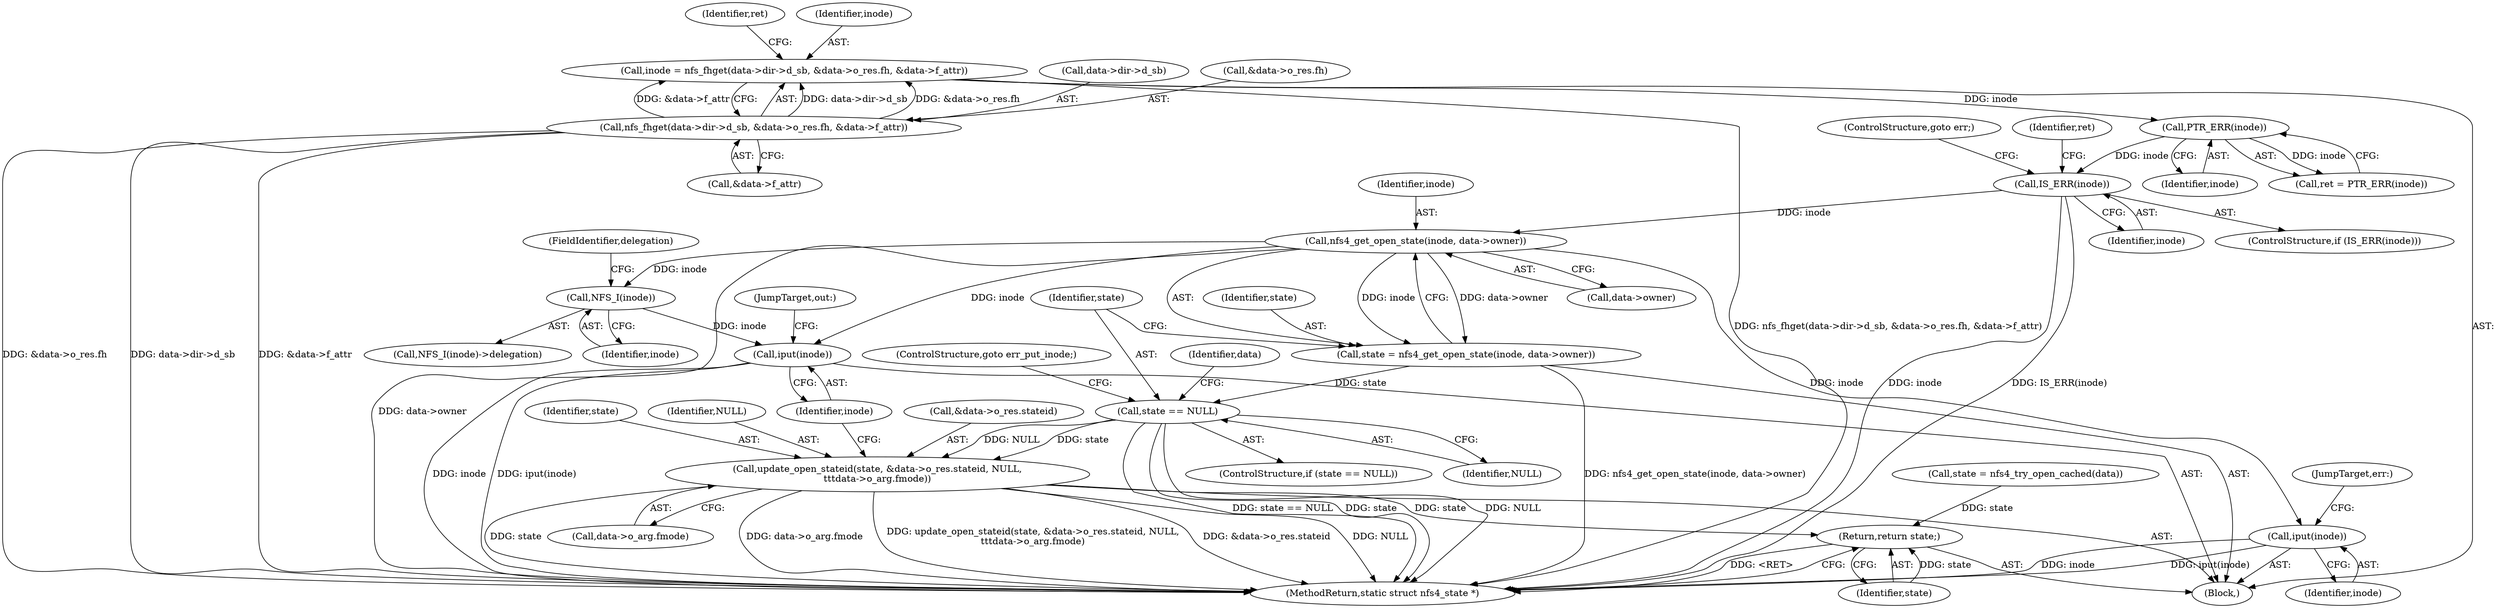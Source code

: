 digraph "0_linux_dc0b027dfadfcb8a5504f7d8052754bf8d501ab9_18@API" {
"1000167" [label="(Call,nfs4_get_open_state(inode, data->owner))"];
"1000158" [label="(Call,IS_ERR(inode))"];
"1000155" [label="(Call,PTR_ERR(inode))"];
"1000135" [label="(Call,inode = nfs_fhget(data->dir->d_sb, &data->o_res.fh, &data->f_attr))"];
"1000137" [label="(Call,nfs_fhget(data->dir->d_sb, &data->o_res.fh, &data->f_attr))"];
"1000165" [label="(Call,state = nfs4_get_open_state(inode, data->owner))"];
"1000173" [label="(Call,state == NULL)"];
"1000241" [label="(Call,update_open_stateid(state, &data->o_res.stateid, NULL,\n\t\t\tdata->o_arg.fmode))"];
"1000258" [label="(Return,return state;)"];
"1000195" [label="(Call,NFS_I(inode))"];
"1000255" [label="(Call,iput(inode))"];
"1000261" [label="(Call,iput(inode))"];
"1000258" [label="(Return,return state;)"];
"1000262" [label="(Identifier,inode)"];
"1000154" [label="(Identifier,ret)"];
"1000116" [label="(Call,state = nfs4_try_open_cached(data))"];
"1000267" [label="(MethodReturn,static struct nfs4_state *)"];
"1000159" [label="(Identifier,inode)"];
"1000155" [label="(Call,PTR_ERR(inode))"];
"1000172" [label="(ControlStructure,if (state == NULL))"];
"1000167" [label="(Call,nfs4_get_open_state(inode, data->owner))"];
"1000181" [label="(Identifier,data)"];
"1000102" [label="(Block,)"];
"1000136" [label="(Identifier,inode)"];
"1000255" [label="(Call,iput(inode))"];
"1000249" [label="(Identifier,NULL)"];
"1000138" [label="(Call,data->dir->d_sb)"];
"1000169" [label="(Call,data->owner)"];
"1000174" [label="(Identifier,state)"];
"1000243" [label="(Call,&data->o_res.stateid)"];
"1000168" [label="(Identifier,inode)"];
"1000153" [label="(Call,ret = PTR_ERR(inode))"];
"1000135" [label="(Call,inode = nfs_fhget(data->dir->d_sb, &data->o_res.fh, &data->f_attr))"];
"1000256" [label="(Identifier,inode)"];
"1000156" [label="(Identifier,inode)"];
"1000176" [label="(ControlStructure,goto err_put_inode;)"];
"1000149" [label="(Call,&data->f_attr)"];
"1000242" [label="(Identifier,state)"];
"1000257" [label="(JumpTarget,out:)"];
"1000263" [label="(JumpTarget,err:)"];
"1000197" [label="(FieldIdentifier,delegation)"];
"1000175" [label="(Identifier,NULL)"];
"1000250" [label="(Call,data->o_arg.fmode)"];
"1000196" [label="(Identifier,inode)"];
"1000160" [label="(ControlStructure,goto err;)"];
"1000173" [label="(Call,state == NULL)"];
"1000259" [label="(Identifier,state)"];
"1000158" [label="(Call,IS_ERR(inode))"];
"1000165" [label="(Call,state = nfs4_get_open_state(inode, data->owner))"];
"1000166" [label="(Identifier,state)"];
"1000162" [label="(Identifier,ret)"];
"1000241" [label="(Call,update_open_stateid(state, &data->o_res.stateid, NULL,\n\t\t\tdata->o_arg.fmode))"];
"1000157" [label="(ControlStructure,if (IS_ERR(inode)))"];
"1000195" [label="(Call,NFS_I(inode))"];
"1000194" [label="(Call,NFS_I(inode)->delegation)"];
"1000137" [label="(Call,nfs_fhget(data->dir->d_sb, &data->o_res.fh, &data->f_attr))"];
"1000261" [label="(Call,iput(inode))"];
"1000143" [label="(Call,&data->o_res.fh)"];
"1000167" -> "1000165"  [label="AST: "];
"1000167" -> "1000169"  [label="CFG: "];
"1000168" -> "1000167"  [label="AST: "];
"1000169" -> "1000167"  [label="AST: "];
"1000165" -> "1000167"  [label="CFG: "];
"1000167" -> "1000267"  [label="DDG: data->owner"];
"1000167" -> "1000165"  [label="DDG: inode"];
"1000167" -> "1000165"  [label="DDG: data->owner"];
"1000158" -> "1000167"  [label="DDG: inode"];
"1000167" -> "1000195"  [label="DDG: inode"];
"1000167" -> "1000255"  [label="DDG: inode"];
"1000167" -> "1000261"  [label="DDG: inode"];
"1000158" -> "1000157"  [label="AST: "];
"1000158" -> "1000159"  [label="CFG: "];
"1000159" -> "1000158"  [label="AST: "];
"1000160" -> "1000158"  [label="CFG: "];
"1000162" -> "1000158"  [label="CFG: "];
"1000158" -> "1000267"  [label="DDG: inode"];
"1000158" -> "1000267"  [label="DDG: IS_ERR(inode)"];
"1000155" -> "1000158"  [label="DDG: inode"];
"1000155" -> "1000153"  [label="AST: "];
"1000155" -> "1000156"  [label="CFG: "];
"1000156" -> "1000155"  [label="AST: "];
"1000153" -> "1000155"  [label="CFG: "];
"1000155" -> "1000153"  [label="DDG: inode"];
"1000135" -> "1000155"  [label="DDG: inode"];
"1000135" -> "1000102"  [label="AST: "];
"1000135" -> "1000137"  [label="CFG: "];
"1000136" -> "1000135"  [label="AST: "];
"1000137" -> "1000135"  [label="AST: "];
"1000154" -> "1000135"  [label="CFG: "];
"1000135" -> "1000267"  [label="DDG: nfs_fhget(data->dir->d_sb, &data->o_res.fh, &data->f_attr)"];
"1000137" -> "1000135"  [label="DDG: data->dir->d_sb"];
"1000137" -> "1000135"  [label="DDG: &data->o_res.fh"];
"1000137" -> "1000135"  [label="DDG: &data->f_attr"];
"1000137" -> "1000149"  [label="CFG: "];
"1000138" -> "1000137"  [label="AST: "];
"1000143" -> "1000137"  [label="AST: "];
"1000149" -> "1000137"  [label="AST: "];
"1000137" -> "1000267"  [label="DDG: &data->f_attr"];
"1000137" -> "1000267"  [label="DDG: &data->o_res.fh"];
"1000137" -> "1000267"  [label="DDG: data->dir->d_sb"];
"1000165" -> "1000102"  [label="AST: "];
"1000166" -> "1000165"  [label="AST: "];
"1000174" -> "1000165"  [label="CFG: "];
"1000165" -> "1000267"  [label="DDG: nfs4_get_open_state(inode, data->owner)"];
"1000165" -> "1000173"  [label="DDG: state"];
"1000173" -> "1000172"  [label="AST: "];
"1000173" -> "1000175"  [label="CFG: "];
"1000174" -> "1000173"  [label="AST: "];
"1000175" -> "1000173"  [label="AST: "];
"1000176" -> "1000173"  [label="CFG: "];
"1000181" -> "1000173"  [label="CFG: "];
"1000173" -> "1000267"  [label="DDG: state == NULL"];
"1000173" -> "1000267"  [label="DDG: state"];
"1000173" -> "1000267"  [label="DDG: NULL"];
"1000173" -> "1000241"  [label="DDG: state"];
"1000173" -> "1000241"  [label="DDG: NULL"];
"1000241" -> "1000102"  [label="AST: "];
"1000241" -> "1000250"  [label="CFG: "];
"1000242" -> "1000241"  [label="AST: "];
"1000243" -> "1000241"  [label="AST: "];
"1000249" -> "1000241"  [label="AST: "];
"1000250" -> "1000241"  [label="AST: "];
"1000256" -> "1000241"  [label="CFG: "];
"1000241" -> "1000267"  [label="DDG: state"];
"1000241" -> "1000267"  [label="DDG: data->o_arg.fmode"];
"1000241" -> "1000267"  [label="DDG: update_open_stateid(state, &data->o_res.stateid, NULL,\n\t\t\tdata->o_arg.fmode)"];
"1000241" -> "1000267"  [label="DDG: &data->o_res.stateid"];
"1000241" -> "1000267"  [label="DDG: NULL"];
"1000241" -> "1000258"  [label="DDG: state"];
"1000258" -> "1000102"  [label="AST: "];
"1000258" -> "1000259"  [label="CFG: "];
"1000259" -> "1000258"  [label="AST: "];
"1000267" -> "1000258"  [label="CFG: "];
"1000258" -> "1000267"  [label="DDG: <RET>"];
"1000259" -> "1000258"  [label="DDG: state"];
"1000116" -> "1000258"  [label="DDG: state"];
"1000195" -> "1000194"  [label="AST: "];
"1000195" -> "1000196"  [label="CFG: "];
"1000196" -> "1000195"  [label="AST: "];
"1000197" -> "1000195"  [label="CFG: "];
"1000195" -> "1000255"  [label="DDG: inode"];
"1000255" -> "1000102"  [label="AST: "];
"1000255" -> "1000256"  [label="CFG: "];
"1000256" -> "1000255"  [label="AST: "];
"1000257" -> "1000255"  [label="CFG: "];
"1000255" -> "1000267"  [label="DDG: iput(inode)"];
"1000255" -> "1000267"  [label="DDG: inode"];
"1000261" -> "1000102"  [label="AST: "];
"1000261" -> "1000262"  [label="CFG: "];
"1000262" -> "1000261"  [label="AST: "];
"1000263" -> "1000261"  [label="CFG: "];
"1000261" -> "1000267"  [label="DDG: inode"];
"1000261" -> "1000267"  [label="DDG: iput(inode)"];
}
